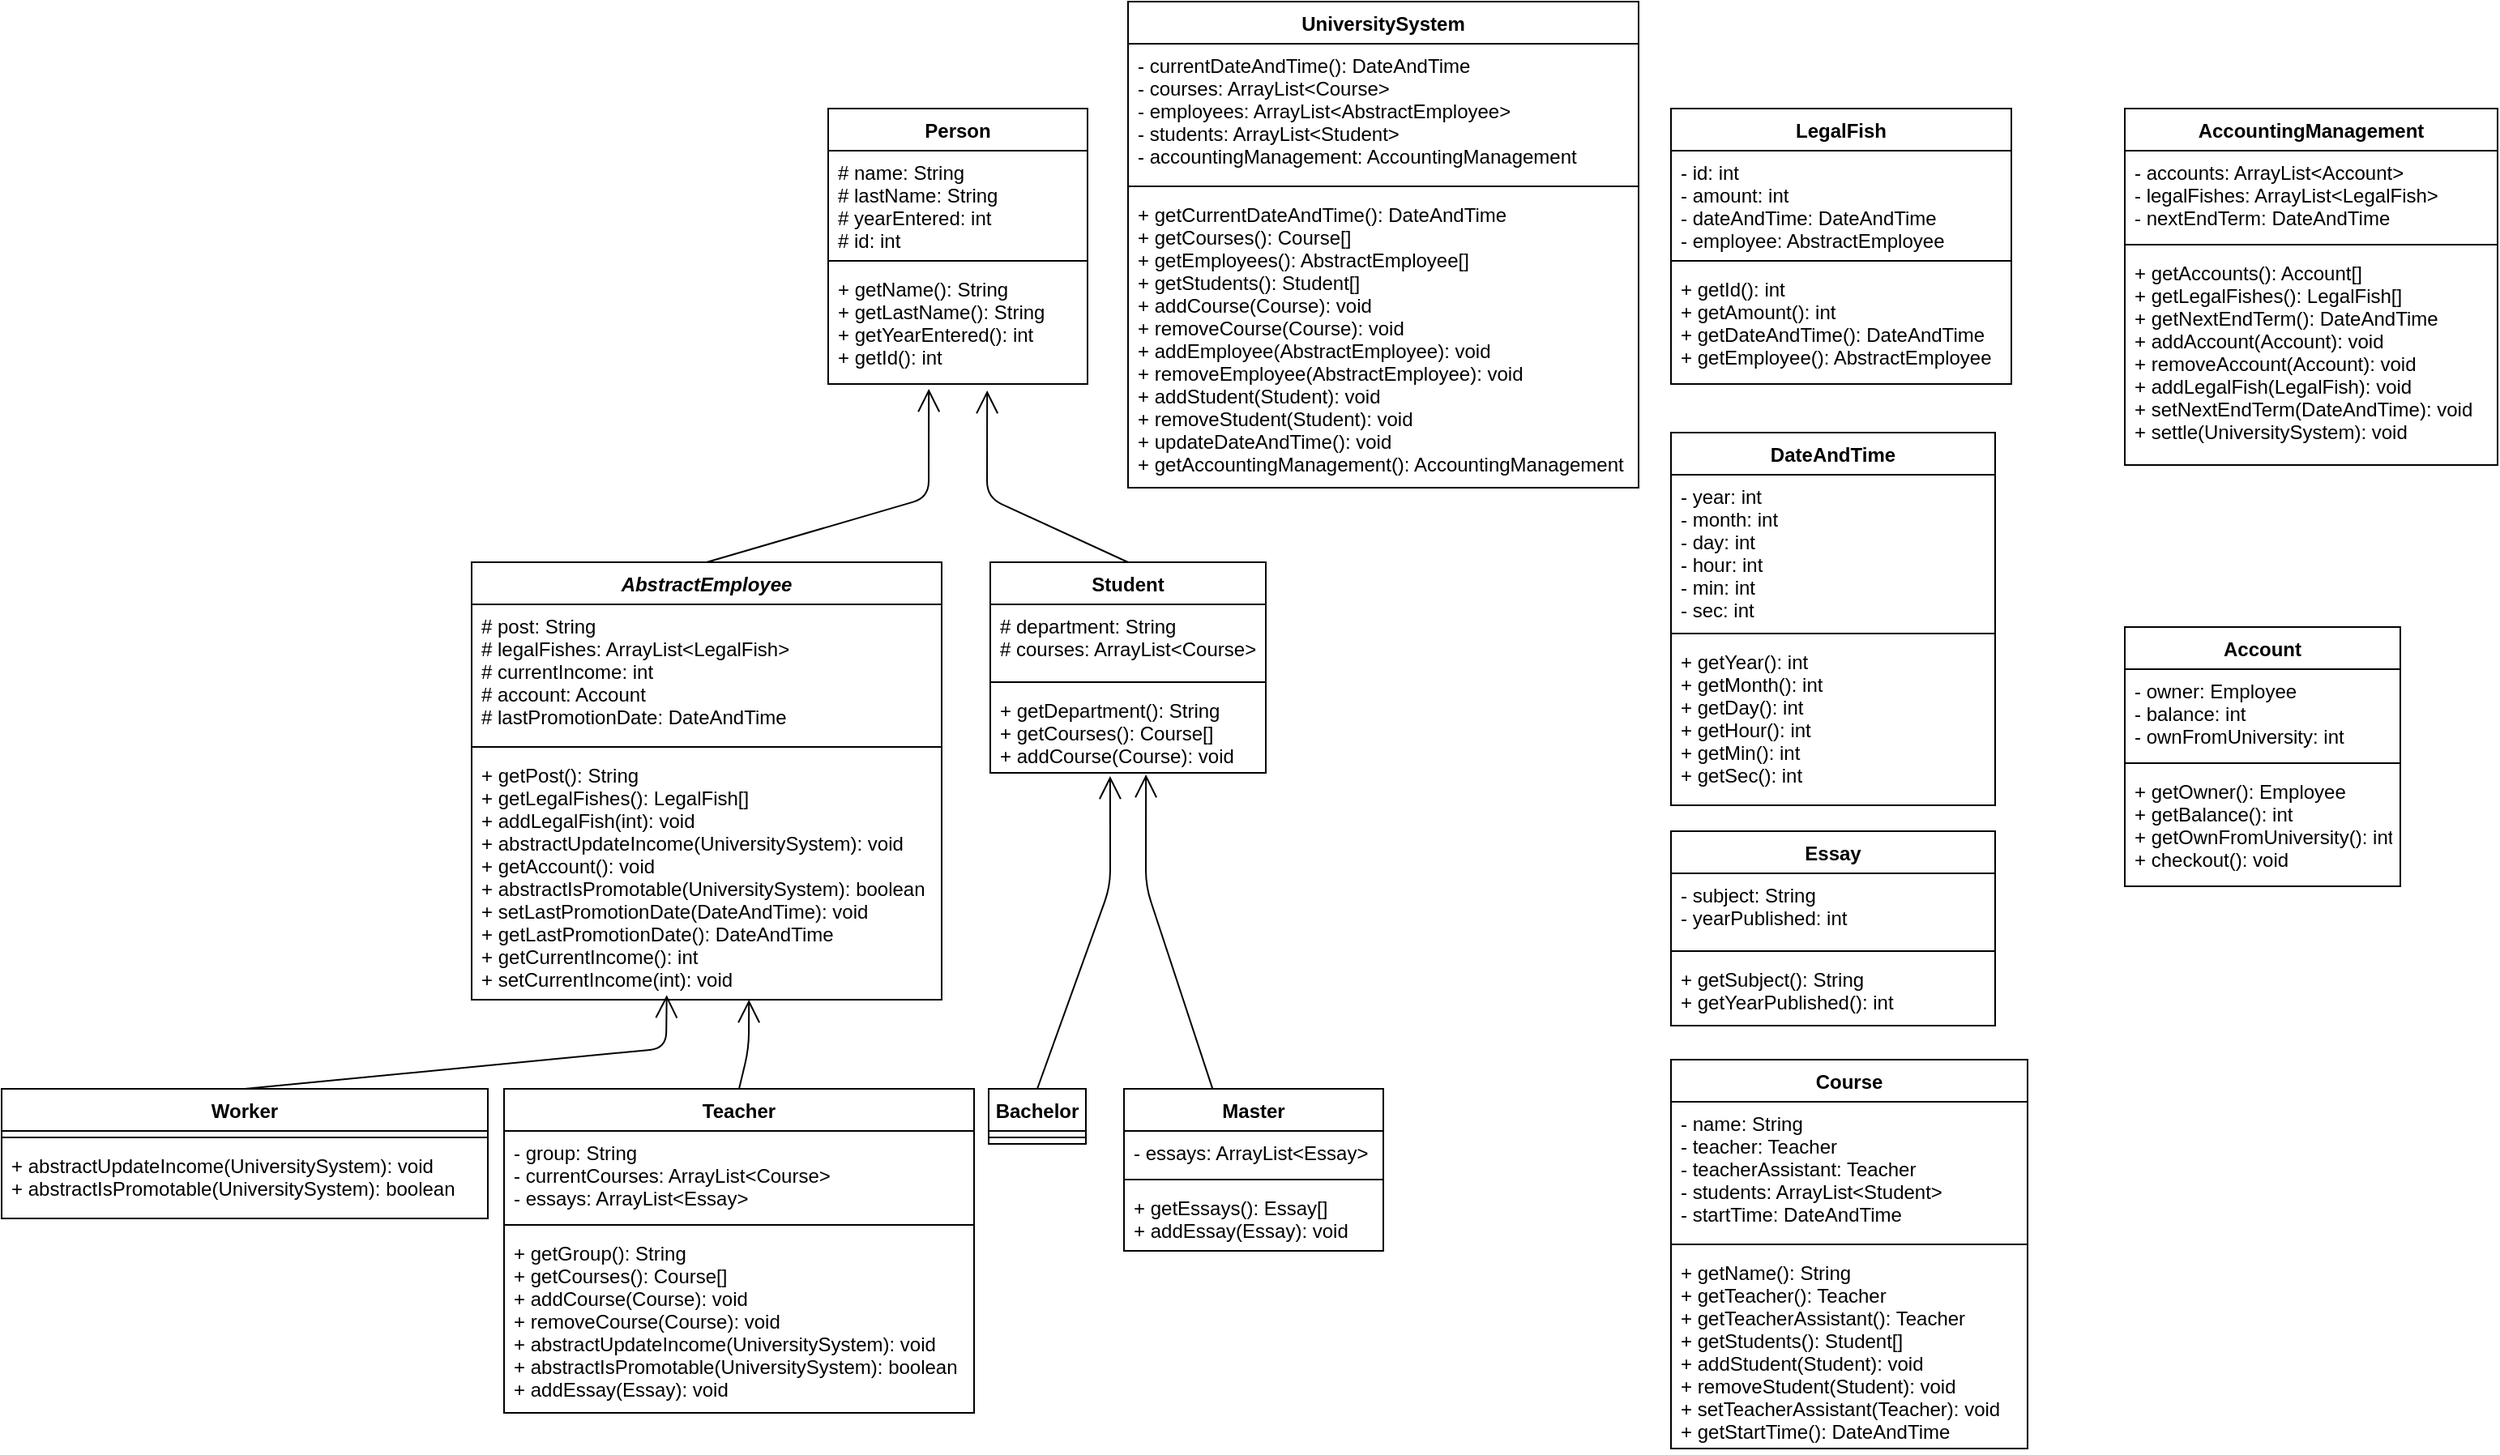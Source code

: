<mxfile version="10.6.7" type="github"><diagram id="4C10vWa8FUBA7duaqchE" name="Page-1"><mxGraphModel dx="1541" dy="594" grid="1" gridSize="10" guides="1" tooltips="1" connect="1" arrows="1" fold="1" page="1" pageScale="1" pageWidth="850" pageHeight="1100" math="0" shadow="0"><root><mxCell id="0"/><mxCell id="1" parent="0"/><mxCell id="0RVlymjfUfocY0a7N7FE-1" value="Person" style="swimlane;fontStyle=1;align=center;verticalAlign=top;childLayout=stackLayout;horizontal=1;startSize=26;horizontalStack=0;resizeParent=1;resizeParentMax=0;resizeLast=0;collapsible=1;marginBottom=0;" parent="1" vertex="1"><mxGeometry x="240" y="80" width="160" height="170" as="geometry"/></mxCell><mxCell id="0RVlymjfUfocY0a7N7FE-2" value="# name: String&#xA;# lastName: String&#xA;# yearEntered: int&#xA;# id: int&#xA;" style="text;strokeColor=none;fillColor=none;align=left;verticalAlign=top;spacingLeft=4;spacingRight=4;overflow=hidden;rotatable=0;points=[[0,0.5],[1,0.5]];portConstraint=eastwest;" parent="0RVlymjfUfocY0a7N7FE-1" vertex="1"><mxGeometry y="26" width="160" height="64" as="geometry"/></mxCell><mxCell id="0RVlymjfUfocY0a7N7FE-3" value="" style="line;strokeWidth=1;fillColor=none;align=left;verticalAlign=middle;spacingTop=-1;spacingLeft=3;spacingRight=3;rotatable=0;labelPosition=right;points=[];portConstraint=eastwest;" parent="0RVlymjfUfocY0a7N7FE-1" vertex="1"><mxGeometry y="90" width="160" height="8" as="geometry"/></mxCell><mxCell id="0RVlymjfUfocY0a7N7FE-4" value="+ getName(): String&#xA;+ getLastName(): String&#xA;+ getYearEntered(): int&#xA;+ getId(): int&#xA;" style="text;strokeColor=none;fillColor=none;align=left;verticalAlign=top;spacingLeft=4;spacingRight=4;overflow=hidden;rotatable=0;points=[[0,0.5],[1,0.5]];portConstraint=eastwest;" parent="0RVlymjfUfocY0a7N7FE-1" vertex="1"><mxGeometry y="98" width="160" height="72" as="geometry"/></mxCell><mxCell id="0RVlymjfUfocY0a7N7FE-7" value="AbstractEmployee" style="swimlane;fontStyle=3;align=center;verticalAlign=top;childLayout=stackLayout;horizontal=1;startSize=26;horizontalStack=0;resizeParent=1;resizeParentMax=0;resizeLast=0;collapsible=1;marginBottom=0;" parent="1" vertex="1"><mxGeometry x="20" y="360" width="290" height="270" as="geometry"/></mxCell><mxCell id="0RVlymjfUfocY0a7N7FE-8" value="# post: String&#xA;# legalFishes: ArrayList&lt;LegalFish&gt;&#xA;# currentIncome: int&#xA;# account: Account&#xA;# lastPromotionDate: DateAndTime&#xA;&#xA;" style="text;strokeColor=none;fillColor=none;align=left;verticalAlign=top;spacingLeft=4;spacingRight=4;overflow=hidden;rotatable=0;points=[[0,0.5],[1,0.5]];portConstraint=eastwest;" parent="0RVlymjfUfocY0a7N7FE-7" vertex="1"><mxGeometry y="26" width="290" height="84" as="geometry"/></mxCell><mxCell id="0RVlymjfUfocY0a7N7FE-9" value="" style="line;strokeWidth=1;fillColor=none;align=left;verticalAlign=middle;spacingTop=-1;spacingLeft=3;spacingRight=3;rotatable=0;labelPosition=right;points=[];portConstraint=eastwest;" parent="0RVlymjfUfocY0a7N7FE-7" vertex="1"><mxGeometry y="110" width="290" height="8" as="geometry"/></mxCell><mxCell id="0RVlymjfUfocY0a7N7FE-10" value="+ getPost(): String&#xA;+ getLegalFishes(): LegalFish[]&#xA;+ addLegalFish(int): void&#xA;+ abstractUpdateIncome(UniversitySystem): void&#xA;+ getAccount(): void&#xA;+ abstractIsPromotable(UniversitySystem): boolean&#xA;+ setLastPromotionDate(DateAndTime): void&#xA;+ getLastPromotionDate(): DateAndTime&#xA;+ getCurrentIncome(): int&#xA;+ setCurrentIncome(int): void&#xA;&#xA;" style="text;strokeColor=none;fillColor=none;align=left;verticalAlign=top;spacingLeft=4;spacingRight=4;overflow=hidden;rotatable=0;points=[[0,0.5],[1,0.5]];portConstraint=eastwest;fontStyle=0" parent="0RVlymjfUfocY0a7N7FE-7" vertex="1"><mxGeometry y="118" width="290" height="152" as="geometry"/></mxCell><mxCell id="0RVlymjfUfocY0a7N7FE-12" value="Student" style="swimlane;fontStyle=1;align=center;verticalAlign=top;childLayout=stackLayout;horizontal=1;startSize=26;horizontalStack=0;resizeParent=1;resizeParentMax=0;resizeLast=0;collapsible=1;marginBottom=0;" parent="1" vertex="1"><mxGeometry x="340" y="360" width="170" height="130" as="geometry"/></mxCell><mxCell id="0RVlymjfUfocY0a7N7FE-13" value="# department: String&#xA;# courses: ArrayList&lt;Course&gt;&#xA;" style="text;strokeColor=none;fillColor=none;align=left;verticalAlign=top;spacingLeft=4;spacingRight=4;overflow=hidden;rotatable=0;points=[[0,0.5],[1,0.5]];portConstraint=eastwest;" parent="0RVlymjfUfocY0a7N7FE-12" vertex="1"><mxGeometry y="26" width="170" height="44" as="geometry"/></mxCell><mxCell id="0RVlymjfUfocY0a7N7FE-14" value="" style="line;strokeWidth=1;fillColor=none;align=left;verticalAlign=middle;spacingTop=-1;spacingLeft=3;spacingRight=3;rotatable=0;labelPosition=right;points=[];portConstraint=eastwest;" parent="0RVlymjfUfocY0a7N7FE-12" vertex="1"><mxGeometry y="70" width="170" height="8" as="geometry"/></mxCell><mxCell id="0RVlymjfUfocY0a7N7FE-15" value="+ getDepartment(): String&#xA;+ getCourses(): Course[]&#xA;+ addCourse(Course): void&#xA;" style="text;strokeColor=none;fillColor=none;align=left;verticalAlign=top;spacingLeft=4;spacingRight=4;overflow=hidden;rotatable=0;points=[[0,0.5],[1,0.5]];portConstraint=eastwest;" parent="0RVlymjfUfocY0a7N7FE-12" vertex="1"><mxGeometry y="78" width="170" height="52" as="geometry"/></mxCell><mxCell id="0RVlymjfUfocY0a7N7FE-21" value="" style="endArrow=open;endFill=1;endSize=12;html=1;entryX=0.415;entryY=0.981;entryDx=0;entryDy=0;entryPerimeter=0;exitX=0.5;exitY=0;exitDx=0;exitDy=0;" parent="1" target="0RVlymjfUfocY0a7N7FE-10" edge="1" source="XGUSInUn1SjpLDoeZmk--7"><mxGeometry width="160" relative="1" as="geometry"><mxPoint x="-10" y="599" as="sourcePoint"/><mxPoint x="240" y="560" as="targetPoint"/><Array as="points"><mxPoint x="140" y="660"/></Array></mxGeometry></mxCell><mxCell id="0RVlymjfUfocY0a7N7FE-23" value="" style="endArrow=open;endFill=1;endSize=12;html=1;entryX=0.388;entryY=1.042;entryDx=0;entryDy=0;entryPerimeter=0;exitX=0.5;exitY=0;exitDx=0;exitDy=0;" parent="1" source="0RVlymjfUfocY0a7N7FE-7" target="0RVlymjfUfocY0a7N7FE-4" edge="1"><mxGeometry width="160" relative="1" as="geometry"><mxPoint x="180" y="310" as="sourcePoint"/><mxPoint x="340" y="310" as="targetPoint"/><Array as="points"><mxPoint x="302" y="320"/></Array></mxGeometry></mxCell><mxCell id="0RVlymjfUfocY0a7N7FE-24" value="" style="endArrow=open;endFill=1;endSize=12;html=1;entryX=0.613;entryY=1.056;entryDx=0;entryDy=0;entryPerimeter=0;exitX=0.5;exitY=0;exitDx=0;exitDy=0;" parent="1" source="0RVlymjfUfocY0a7N7FE-12" target="0RVlymjfUfocY0a7N7FE-4" edge="1"><mxGeometry width="160" relative="1" as="geometry"><mxPoint x="350" y="300" as="sourcePoint"/><mxPoint x="510" y="300" as="targetPoint"/><Array as="points"><mxPoint x="338" y="320"/></Array></mxGeometry></mxCell><mxCell id="0RVlymjfUfocY0a7N7FE-25" value="" style="endArrow=open;endFill=1;endSize=12;html=1;entryX=0.59;entryY=1;entryDx=0;entryDy=0;entryPerimeter=0;exitX=0.5;exitY=0;exitDx=0;exitDy=0;" parent="1" source="0RVlymjfUfocY0a7N7FE-26" target="0RVlymjfUfocY0a7N7FE-10" edge="1"><mxGeometry width="160" relative="1" as="geometry"><mxPoint x="260" y="570" as="sourcePoint"/><mxPoint x="230" y="503" as="targetPoint"/><Array as="points"><mxPoint x="191" y="660"/></Array></mxGeometry></mxCell><mxCell id="0RVlymjfUfocY0a7N7FE-26" value="Teacher" style="swimlane;fontStyle=1;align=center;verticalAlign=top;childLayout=stackLayout;horizontal=1;startSize=26;horizontalStack=0;resizeParent=1;resizeParentMax=0;resizeLast=0;collapsible=1;marginBottom=0;" parent="1" vertex="1"><mxGeometry x="40" y="685" width="290" height="200" as="geometry"/></mxCell><mxCell id="0RVlymjfUfocY0a7N7FE-27" value="- group: String&#xA;- currentCourses: ArrayList&lt;Course&gt;&#xA;- essays: ArrayList&lt;Essay&gt;&#xA;&#xA;" style="text;strokeColor=none;fillColor=none;align=left;verticalAlign=top;spacingLeft=4;spacingRight=4;overflow=hidden;rotatable=0;points=[[0,0.5],[1,0.5]];portConstraint=eastwest;" parent="0RVlymjfUfocY0a7N7FE-26" vertex="1"><mxGeometry y="26" width="290" height="54" as="geometry"/></mxCell><mxCell id="0RVlymjfUfocY0a7N7FE-28" value="" style="line;strokeWidth=1;fillColor=none;align=left;verticalAlign=middle;spacingTop=-1;spacingLeft=3;spacingRight=3;rotatable=0;labelPosition=right;points=[];portConstraint=eastwest;" parent="0RVlymjfUfocY0a7N7FE-26" vertex="1"><mxGeometry y="80" width="290" height="8" as="geometry"/></mxCell><mxCell id="0RVlymjfUfocY0a7N7FE-29" value="+ getGroup(): String&#xA;+ getCourses(): Course[]&#xA;+ addCourse(Course): void&#xA;+ removeCourse(Course): void&#xA;+ abstractUpdateIncome(UniversitySystem): void&#xA;+ abstractIsPromotable(UniversitySystem): boolean&#xA;+ addEssay(Essay): void&#xA;&#xA;&#xA;&#xA;" style="text;strokeColor=none;fillColor=none;align=left;verticalAlign=top;spacingLeft=4;spacingRight=4;overflow=hidden;rotatable=0;points=[[0,0.5],[1,0.5]];portConstraint=eastwest;" parent="0RVlymjfUfocY0a7N7FE-26" vertex="1"><mxGeometry y="88" width="290" height="112" as="geometry"/></mxCell><mxCell id="0RVlymjfUfocY0a7N7FE-35" value="" style="endArrow=open;endFill=1;endSize=12;html=1;entryX=0.435;entryY=1.038;entryDx=0;entryDy=0;entryPerimeter=0;exitX=0.5;exitY=0;exitDx=0;exitDy=0;" parent="1" source="0RVlymjfUfocY0a7N7FE-36" target="0RVlymjfUfocY0a7N7FE-15" edge="1"><mxGeometry width="160" relative="1" as="geometry"><mxPoint x="414" y="599" as="sourcePoint"/><mxPoint x="550" y="560" as="targetPoint"/><Array as="points"><mxPoint x="414" y="560"/></Array></mxGeometry></mxCell><mxCell id="0RVlymjfUfocY0a7N7FE-36" value="Bachelor" style="swimlane;fontStyle=1;align=center;verticalAlign=top;childLayout=stackLayout;horizontal=1;startSize=26;horizontalStack=0;resizeParent=1;resizeParentMax=0;resizeLast=0;collapsible=1;marginBottom=0;" parent="1" vertex="1"><mxGeometry x="339" y="685" width="60" height="34" as="geometry"/></mxCell><mxCell id="0RVlymjfUfocY0a7N7FE-38" value="" style="line;strokeWidth=1;fillColor=none;align=left;verticalAlign=middle;spacingTop=-1;spacingLeft=3;spacingRight=3;rotatable=0;labelPosition=right;points=[];portConstraint=eastwest;" parent="0RVlymjfUfocY0a7N7FE-36" vertex="1"><mxGeometry y="26" width="60" height="8" as="geometry"/></mxCell><mxCell id="0RVlymjfUfocY0a7N7FE-41" value="" style="endArrow=open;endFill=1;endSize=12;html=1;entryX=0.565;entryY=1.019;entryDx=0;entryDy=0;entryPerimeter=0;exitX=0.344;exitY=0.012;exitDx=0;exitDy=0;exitPerimeter=0;" parent="1" source="0RVlymjfUfocY0a7N7FE-42" target="0RVlymjfUfocY0a7N7FE-15" edge="1"><mxGeometry width="160" relative="1" as="geometry"><mxPoint x="480" y="600" as="sourcePoint"/><mxPoint x="440" y="500" as="targetPoint"/><Array as="points"><mxPoint x="436" y="560"/></Array></mxGeometry></mxCell><mxCell id="0RVlymjfUfocY0a7N7FE-42" value="Master" style="swimlane;fontStyle=1;align=center;verticalAlign=top;childLayout=stackLayout;horizontal=1;startSize=26;horizontalStack=0;resizeParent=1;resizeParentMax=0;resizeLast=0;collapsible=1;marginBottom=0;" parent="1" vertex="1"><mxGeometry x="422.5" y="685" width="160" height="100" as="geometry"/></mxCell><mxCell id="0RVlymjfUfocY0a7N7FE-43" value="- essays: ArrayList&lt;Essay&gt;" style="text;strokeColor=none;fillColor=none;align=left;verticalAlign=top;spacingLeft=4;spacingRight=4;overflow=hidden;rotatable=0;points=[[0,0.5],[1,0.5]];portConstraint=eastwest;" parent="0RVlymjfUfocY0a7N7FE-42" vertex="1"><mxGeometry y="26" width="160" height="26" as="geometry"/></mxCell><mxCell id="0RVlymjfUfocY0a7N7FE-44" value="" style="line;strokeWidth=1;fillColor=none;align=left;verticalAlign=middle;spacingTop=-1;spacingLeft=3;spacingRight=3;rotatable=0;labelPosition=right;points=[];portConstraint=eastwest;" parent="0RVlymjfUfocY0a7N7FE-42" vertex="1"><mxGeometry y="52" width="160" height="8" as="geometry"/></mxCell><mxCell id="0RVlymjfUfocY0a7N7FE-45" value="+ getEssays(): Essay[]&#xA;+ addEssay(Essay): void&#xA;" style="text;strokeColor=none;fillColor=none;align=left;verticalAlign=top;spacingLeft=4;spacingRight=4;overflow=hidden;rotatable=0;points=[[0,0.5],[1,0.5]];portConstraint=eastwest;" parent="0RVlymjfUfocY0a7N7FE-42" vertex="1"><mxGeometry y="60" width="160" height="40" as="geometry"/></mxCell><mxCell id="0RVlymjfUfocY0a7N7FE-50" value="LegalFish" style="swimlane;fontStyle=1;align=center;verticalAlign=top;childLayout=stackLayout;horizontal=1;startSize=26;horizontalStack=0;resizeParent=1;resizeParentMax=0;resizeLast=0;collapsible=1;marginBottom=0;" parent="1" vertex="1"><mxGeometry x="760" y="80" width="210" height="170" as="geometry"/></mxCell><mxCell id="0RVlymjfUfocY0a7N7FE-51" value="- id: int&#xA;- amount: int&#xA;- dateAndTime: DateAndTime&#xA;- employee: AbstractEmployee&#xA;&#xA;" style="text;strokeColor=none;fillColor=none;align=left;verticalAlign=top;spacingLeft=4;spacingRight=4;overflow=hidden;rotatable=0;points=[[0,0.5],[1,0.5]];portConstraint=eastwest;" parent="0RVlymjfUfocY0a7N7FE-50" vertex="1"><mxGeometry y="26" width="210" height="64" as="geometry"/></mxCell><mxCell id="0RVlymjfUfocY0a7N7FE-52" value="" style="line;strokeWidth=1;fillColor=none;align=left;verticalAlign=middle;spacingTop=-1;spacingLeft=3;spacingRight=3;rotatable=0;labelPosition=right;points=[];portConstraint=eastwest;" parent="0RVlymjfUfocY0a7N7FE-50" vertex="1"><mxGeometry y="90" width="210" height="8" as="geometry"/></mxCell><mxCell id="0RVlymjfUfocY0a7N7FE-53" value="+ getId(): int&#xA;+ getAmount(): int&#xA;+ getDateAndTime(): DateAndTime&#xA;+ getEmployee(): AbstractEmployee&#xA;" style="text;strokeColor=none;fillColor=none;align=left;verticalAlign=top;spacingLeft=4;spacingRight=4;overflow=hidden;rotatable=0;points=[[0,0.5],[1,0.5]];portConstraint=eastwest;" parent="0RVlymjfUfocY0a7N7FE-50" vertex="1"><mxGeometry y="98" width="210" height="72" as="geometry"/></mxCell><mxCell id="0RVlymjfUfocY0a7N7FE-55" value="DateAndTime" style="swimlane;fontStyle=1;align=center;verticalAlign=top;childLayout=stackLayout;horizontal=1;startSize=26;horizontalStack=0;resizeParent=1;resizeParentMax=0;resizeLast=0;collapsible=1;marginBottom=0;" parent="1" vertex="1"><mxGeometry x="760" y="280" width="200" height="230" as="geometry"/></mxCell><mxCell id="0RVlymjfUfocY0a7N7FE-56" value="- year: int&#xA;- month: int&#xA;- day: int&#xA;- hour: int&#xA;- min: int&#xA;- sec: int&#xA;" style="text;strokeColor=none;fillColor=none;align=left;verticalAlign=top;spacingLeft=4;spacingRight=4;overflow=hidden;rotatable=0;points=[[0,0.5],[1,0.5]];portConstraint=eastwest;" parent="0RVlymjfUfocY0a7N7FE-55" vertex="1"><mxGeometry y="26" width="200" height="94" as="geometry"/></mxCell><mxCell id="0RVlymjfUfocY0a7N7FE-57" value="" style="line;strokeWidth=1;fillColor=none;align=left;verticalAlign=middle;spacingTop=-1;spacingLeft=3;spacingRight=3;rotatable=0;labelPosition=right;points=[];portConstraint=eastwest;" parent="0RVlymjfUfocY0a7N7FE-55" vertex="1"><mxGeometry y="120" width="200" height="8" as="geometry"/></mxCell><mxCell id="0RVlymjfUfocY0a7N7FE-58" value="+ getYear(): int&#xA;+ getMonth(): int&#xA;+ getDay(): int&#xA;+ getHour(): int&#xA;+ getMin(): int&#xA;+ getSec(): int&#xA;" style="text;strokeColor=none;fillColor=none;align=left;verticalAlign=top;spacingLeft=4;spacingRight=4;overflow=hidden;rotatable=0;points=[[0,0.5],[1,0.5]];portConstraint=eastwest;" parent="0RVlymjfUfocY0a7N7FE-55" vertex="1"><mxGeometry y="128" width="200" height="102" as="geometry"/></mxCell><mxCell id="0RVlymjfUfocY0a7N7FE-59" value="Essay" style="swimlane;fontStyle=1;align=center;verticalAlign=top;childLayout=stackLayout;horizontal=1;startSize=26;horizontalStack=0;resizeParent=1;resizeParentMax=0;resizeLast=0;collapsible=1;marginBottom=0;" parent="1" vertex="1"><mxGeometry x="760" y="526" width="200" height="120" as="geometry"/></mxCell><mxCell id="0RVlymjfUfocY0a7N7FE-60" value="- subject: String&#xA;- yearPublished: int&#xA;" style="text;strokeColor=none;fillColor=none;align=left;verticalAlign=top;spacingLeft=4;spacingRight=4;overflow=hidden;rotatable=0;points=[[0,0.5],[1,0.5]];portConstraint=eastwest;" parent="0RVlymjfUfocY0a7N7FE-59" vertex="1"><mxGeometry y="26" width="200" height="44" as="geometry"/></mxCell><mxCell id="0RVlymjfUfocY0a7N7FE-61" value="" style="line;strokeWidth=1;fillColor=none;align=left;verticalAlign=middle;spacingTop=-1;spacingLeft=3;spacingRight=3;rotatable=0;labelPosition=right;points=[];portConstraint=eastwest;" parent="0RVlymjfUfocY0a7N7FE-59" vertex="1"><mxGeometry y="70" width="200" height="8" as="geometry"/></mxCell><mxCell id="0RVlymjfUfocY0a7N7FE-62" value="+ getSubject(): String&#xA;+ getYearPublished(): int&#xA;" style="text;strokeColor=none;fillColor=none;align=left;verticalAlign=top;spacingLeft=4;spacingRight=4;overflow=hidden;rotatable=0;points=[[0,0.5],[1,0.5]];portConstraint=eastwest;" parent="0RVlymjfUfocY0a7N7FE-59" vertex="1"><mxGeometry y="78" width="200" height="42" as="geometry"/></mxCell><mxCell id="0RVlymjfUfocY0a7N7FE-63" value="Course" style="swimlane;fontStyle=1;align=center;verticalAlign=top;childLayout=stackLayout;horizontal=1;startSize=26;horizontalStack=0;resizeParent=1;resizeParentMax=0;resizeLast=0;collapsible=1;marginBottom=0;" parent="1" vertex="1"><mxGeometry x="760" y="667" width="220" height="240" as="geometry"/></mxCell><mxCell id="0RVlymjfUfocY0a7N7FE-64" value="- name: String&#xA;- teacher: Teacher&#xA;- teacherAssistant: Teacher&#xA;- students: ArrayList&lt;Student&gt;&#xA;- startTime: DateAndTime&#xA;" style="text;strokeColor=none;fillColor=none;align=left;verticalAlign=top;spacingLeft=4;spacingRight=4;overflow=hidden;rotatable=0;points=[[0,0.5],[1,0.5]];portConstraint=eastwest;" parent="0RVlymjfUfocY0a7N7FE-63" vertex="1"><mxGeometry y="26" width="220" height="84" as="geometry"/></mxCell><mxCell id="0RVlymjfUfocY0a7N7FE-65" value="" style="line;strokeWidth=1;fillColor=none;align=left;verticalAlign=middle;spacingTop=-1;spacingLeft=3;spacingRight=3;rotatable=0;labelPosition=right;points=[];portConstraint=eastwest;" parent="0RVlymjfUfocY0a7N7FE-63" vertex="1"><mxGeometry y="110" width="220" height="8" as="geometry"/></mxCell><mxCell id="0RVlymjfUfocY0a7N7FE-66" value="+ getName(): String&#xA;+ getTeacher(): Teacher&#xA;+ getTeacherAssistant(): Teacher&#xA;+ getStudents(): Student[]&#xA;+ addStudent(Student): void&#xA;+ removeStudent(Student): void&#xA;+ setTeacherAssistant(Teacher): void&#xA;+ getStartTime(): DateAndTime&#xA;" style="text;strokeColor=none;fillColor=none;align=left;verticalAlign=top;spacingLeft=4;spacingRight=4;overflow=hidden;rotatable=0;points=[[0,0.5],[1,0.5]];portConstraint=eastwest;" parent="0RVlymjfUfocY0a7N7FE-63" vertex="1"><mxGeometry y="118" width="220" height="122" as="geometry"/></mxCell><mxCell id="0RVlymjfUfocY0a7N7FE-67" value="UniversitySystem" style="swimlane;fontStyle=1;align=center;verticalAlign=top;childLayout=stackLayout;horizontal=1;startSize=26;horizontalStack=0;resizeParent=1;resizeParentMax=0;resizeLast=0;collapsible=1;marginBottom=0;" parent="1" vertex="1"><mxGeometry x="425" y="14" width="315" height="300" as="geometry"/></mxCell><mxCell id="0RVlymjfUfocY0a7N7FE-68" value="- currentDateAndTime(): DateAndTime&#xA;- courses: ArrayList&lt;Course&gt;&#xA;- employees: ArrayList&lt;AbstractEmployee&gt;&#xA;- students: ArrayList&lt;Student&gt;&#xA;- accountingManagement: AccountingManagement&#xA;" style="text;strokeColor=none;fillColor=none;align=left;verticalAlign=top;spacingLeft=4;spacingRight=4;overflow=hidden;rotatable=0;points=[[0,0.5],[1,0.5]];portConstraint=eastwest;" parent="0RVlymjfUfocY0a7N7FE-67" vertex="1"><mxGeometry y="26" width="315" height="84" as="geometry"/></mxCell><mxCell id="0RVlymjfUfocY0a7N7FE-69" value="" style="line;strokeWidth=1;fillColor=none;align=left;verticalAlign=middle;spacingTop=-1;spacingLeft=3;spacingRight=3;rotatable=0;labelPosition=right;points=[];portConstraint=eastwest;" parent="0RVlymjfUfocY0a7N7FE-67" vertex="1"><mxGeometry y="110" width="315" height="8" as="geometry"/></mxCell><mxCell id="0RVlymjfUfocY0a7N7FE-70" value="+ getCurrentDateAndTime(): DateAndTime&#xA;+ getCourses(): Course[]&#xA;+ getEmployees(): AbstractEmployee[]&#xA;+ getStudents(): Student[]&#xA;+ addCourse(Course): void&#xA;+ removeCourse(Course): void&#xA;+ addEmployee(AbstractEmployee): void&#xA;+ removeEmployee(AbstractEmployee): void&#xA;+ addStudent(Student): void&#xA;+ removeStudent(Student): void&#xA;+ updateDateAndTime(): void&#xA;+ getAccountingManagement(): AccountingManagement&#xA;" style="text;strokeColor=none;fillColor=none;align=left;verticalAlign=top;spacingLeft=4;spacingRight=4;overflow=hidden;rotatable=0;points=[[0,0.5],[1,0.5]];portConstraint=eastwest;" parent="0RVlymjfUfocY0a7N7FE-67" vertex="1"><mxGeometry y="118" width="315" height="182" as="geometry"/></mxCell><mxCell id="XGUSInUn1SjpLDoeZmk--7" value="Worker" style="swimlane;fontStyle=1;align=center;verticalAlign=top;childLayout=stackLayout;horizontal=1;startSize=26;horizontalStack=0;resizeParent=1;resizeParentMax=0;resizeLast=0;collapsible=1;marginBottom=0;" parent="1" vertex="1"><mxGeometry x="-270" y="685" width="300" height="80" as="geometry"/></mxCell><mxCell id="XGUSInUn1SjpLDoeZmk--9" value="" style="line;strokeWidth=1;fillColor=none;align=left;verticalAlign=middle;spacingTop=-1;spacingLeft=3;spacingRight=3;rotatable=0;labelPosition=right;points=[];portConstraint=eastwest;" parent="XGUSInUn1SjpLDoeZmk--7" vertex="1"><mxGeometry y="26" width="300" height="8" as="geometry"/></mxCell><mxCell id="XGUSInUn1SjpLDoeZmk--10" value="+ abstractUpdateIncome(UniversitySystem): void&#xA;+ abstractIsPromotable(UniversitySystem): boolean&#xA;" style="text;strokeColor=none;fillColor=none;align=left;verticalAlign=top;spacingLeft=4;spacingRight=4;overflow=hidden;rotatable=0;points=[[0,0.5],[1,0.5]];portConstraint=eastwest;" parent="XGUSInUn1SjpLDoeZmk--7" vertex="1"><mxGeometry y="34" width="300" height="46" as="geometry"/></mxCell><mxCell id="XGUSInUn1SjpLDoeZmk--12" value="AccountingManagement" style="swimlane;fontStyle=1;align=center;verticalAlign=top;childLayout=stackLayout;horizontal=1;startSize=26;horizontalStack=0;resizeParent=1;resizeParentMax=0;resizeLast=0;collapsible=1;marginBottom=0;" parent="1" vertex="1"><mxGeometry x="1040" y="80" width="230" height="220" as="geometry"/></mxCell><mxCell id="XGUSInUn1SjpLDoeZmk--13" value="- accounts: ArrayList&lt;Account&gt;&#xA;- legalFishes: ArrayList&lt;LegalFish&gt;&#xA;- nextEndTerm: DateAndTime&#xA;" style="text;strokeColor=none;fillColor=none;align=left;verticalAlign=top;spacingLeft=4;spacingRight=4;overflow=hidden;rotatable=0;points=[[0,0.5],[1,0.5]];portConstraint=eastwest;" parent="XGUSInUn1SjpLDoeZmk--12" vertex="1"><mxGeometry y="26" width="230" height="54" as="geometry"/></mxCell><mxCell id="XGUSInUn1SjpLDoeZmk--14" value="" style="line;strokeWidth=1;fillColor=none;align=left;verticalAlign=middle;spacingTop=-1;spacingLeft=3;spacingRight=3;rotatable=0;labelPosition=right;points=[];portConstraint=eastwest;" parent="XGUSInUn1SjpLDoeZmk--12" vertex="1"><mxGeometry y="80" width="230" height="8" as="geometry"/></mxCell><mxCell id="XGUSInUn1SjpLDoeZmk--15" value="+ getAccounts(): Account[]&#xA;+ getLegalFishes(): LegalFish[]&#xA;+ getNextEndTerm(): DateAndTime&#xA;+ addAccount(Account): void&#xA;+ removeAccount(Account): void&#xA;+ addLegalFish(LegalFish): void&#xA;+ setNextEndTerm(DateAndTime): void&#xA;+ settle(UniversitySystem): void" style="text;strokeColor=none;fillColor=none;align=left;verticalAlign=top;spacingLeft=4;spacingRight=4;overflow=hidden;rotatable=0;points=[[0,0.5],[1,0.5]];portConstraint=eastwest;" parent="XGUSInUn1SjpLDoeZmk--12" vertex="1"><mxGeometry y="88" width="230" height="132" as="geometry"/></mxCell><mxCell id="XGUSInUn1SjpLDoeZmk--16" value="Account" style="swimlane;fontStyle=1;align=center;verticalAlign=top;childLayout=stackLayout;horizontal=1;startSize=26;horizontalStack=0;resizeParent=1;resizeParentMax=0;resizeLast=0;collapsible=1;marginBottom=0;" parent="1" vertex="1"><mxGeometry x="1040" y="400" width="170" height="160" as="geometry"/></mxCell><mxCell id="XGUSInUn1SjpLDoeZmk--17" value="- owner: Employee&#xA;- balance: int&#xA;- ownFromUniversity: int&#xA;" style="text;strokeColor=none;fillColor=none;align=left;verticalAlign=top;spacingLeft=4;spacingRight=4;overflow=hidden;rotatable=0;points=[[0,0.5],[1,0.5]];portConstraint=eastwest;" parent="XGUSInUn1SjpLDoeZmk--16" vertex="1"><mxGeometry y="26" width="170" height="54" as="geometry"/></mxCell><mxCell id="XGUSInUn1SjpLDoeZmk--18" value="" style="line;strokeWidth=1;fillColor=none;align=left;verticalAlign=middle;spacingTop=-1;spacingLeft=3;spacingRight=3;rotatable=0;labelPosition=right;points=[];portConstraint=eastwest;" parent="XGUSInUn1SjpLDoeZmk--16" vertex="1"><mxGeometry y="80" width="170" height="8" as="geometry"/></mxCell><mxCell id="XGUSInUn1SjpLDoeZmk--19" value="+ getOwner(): Employee&#xA;+ getBalance(): int&#xA;+ getOwnFromUniversity(): int&#xA;+ checkout(): void" style="text;strokeColor=none;fillColor=none;align=left;verticalAlign=top;spacingLeft=4;spacingRight=4;overflow=hidden;rotatable=0;points=[[0,0.5],[1,0.5]];portConstraint=eastwest;" parent="XGUSInUn1SjpLDoeZmk--16" vertex="1"><mxGeometry y="88" width="170" height="72" as="geometry"/></mxCell></root></mxGraphModel></diagram></mxfile>
